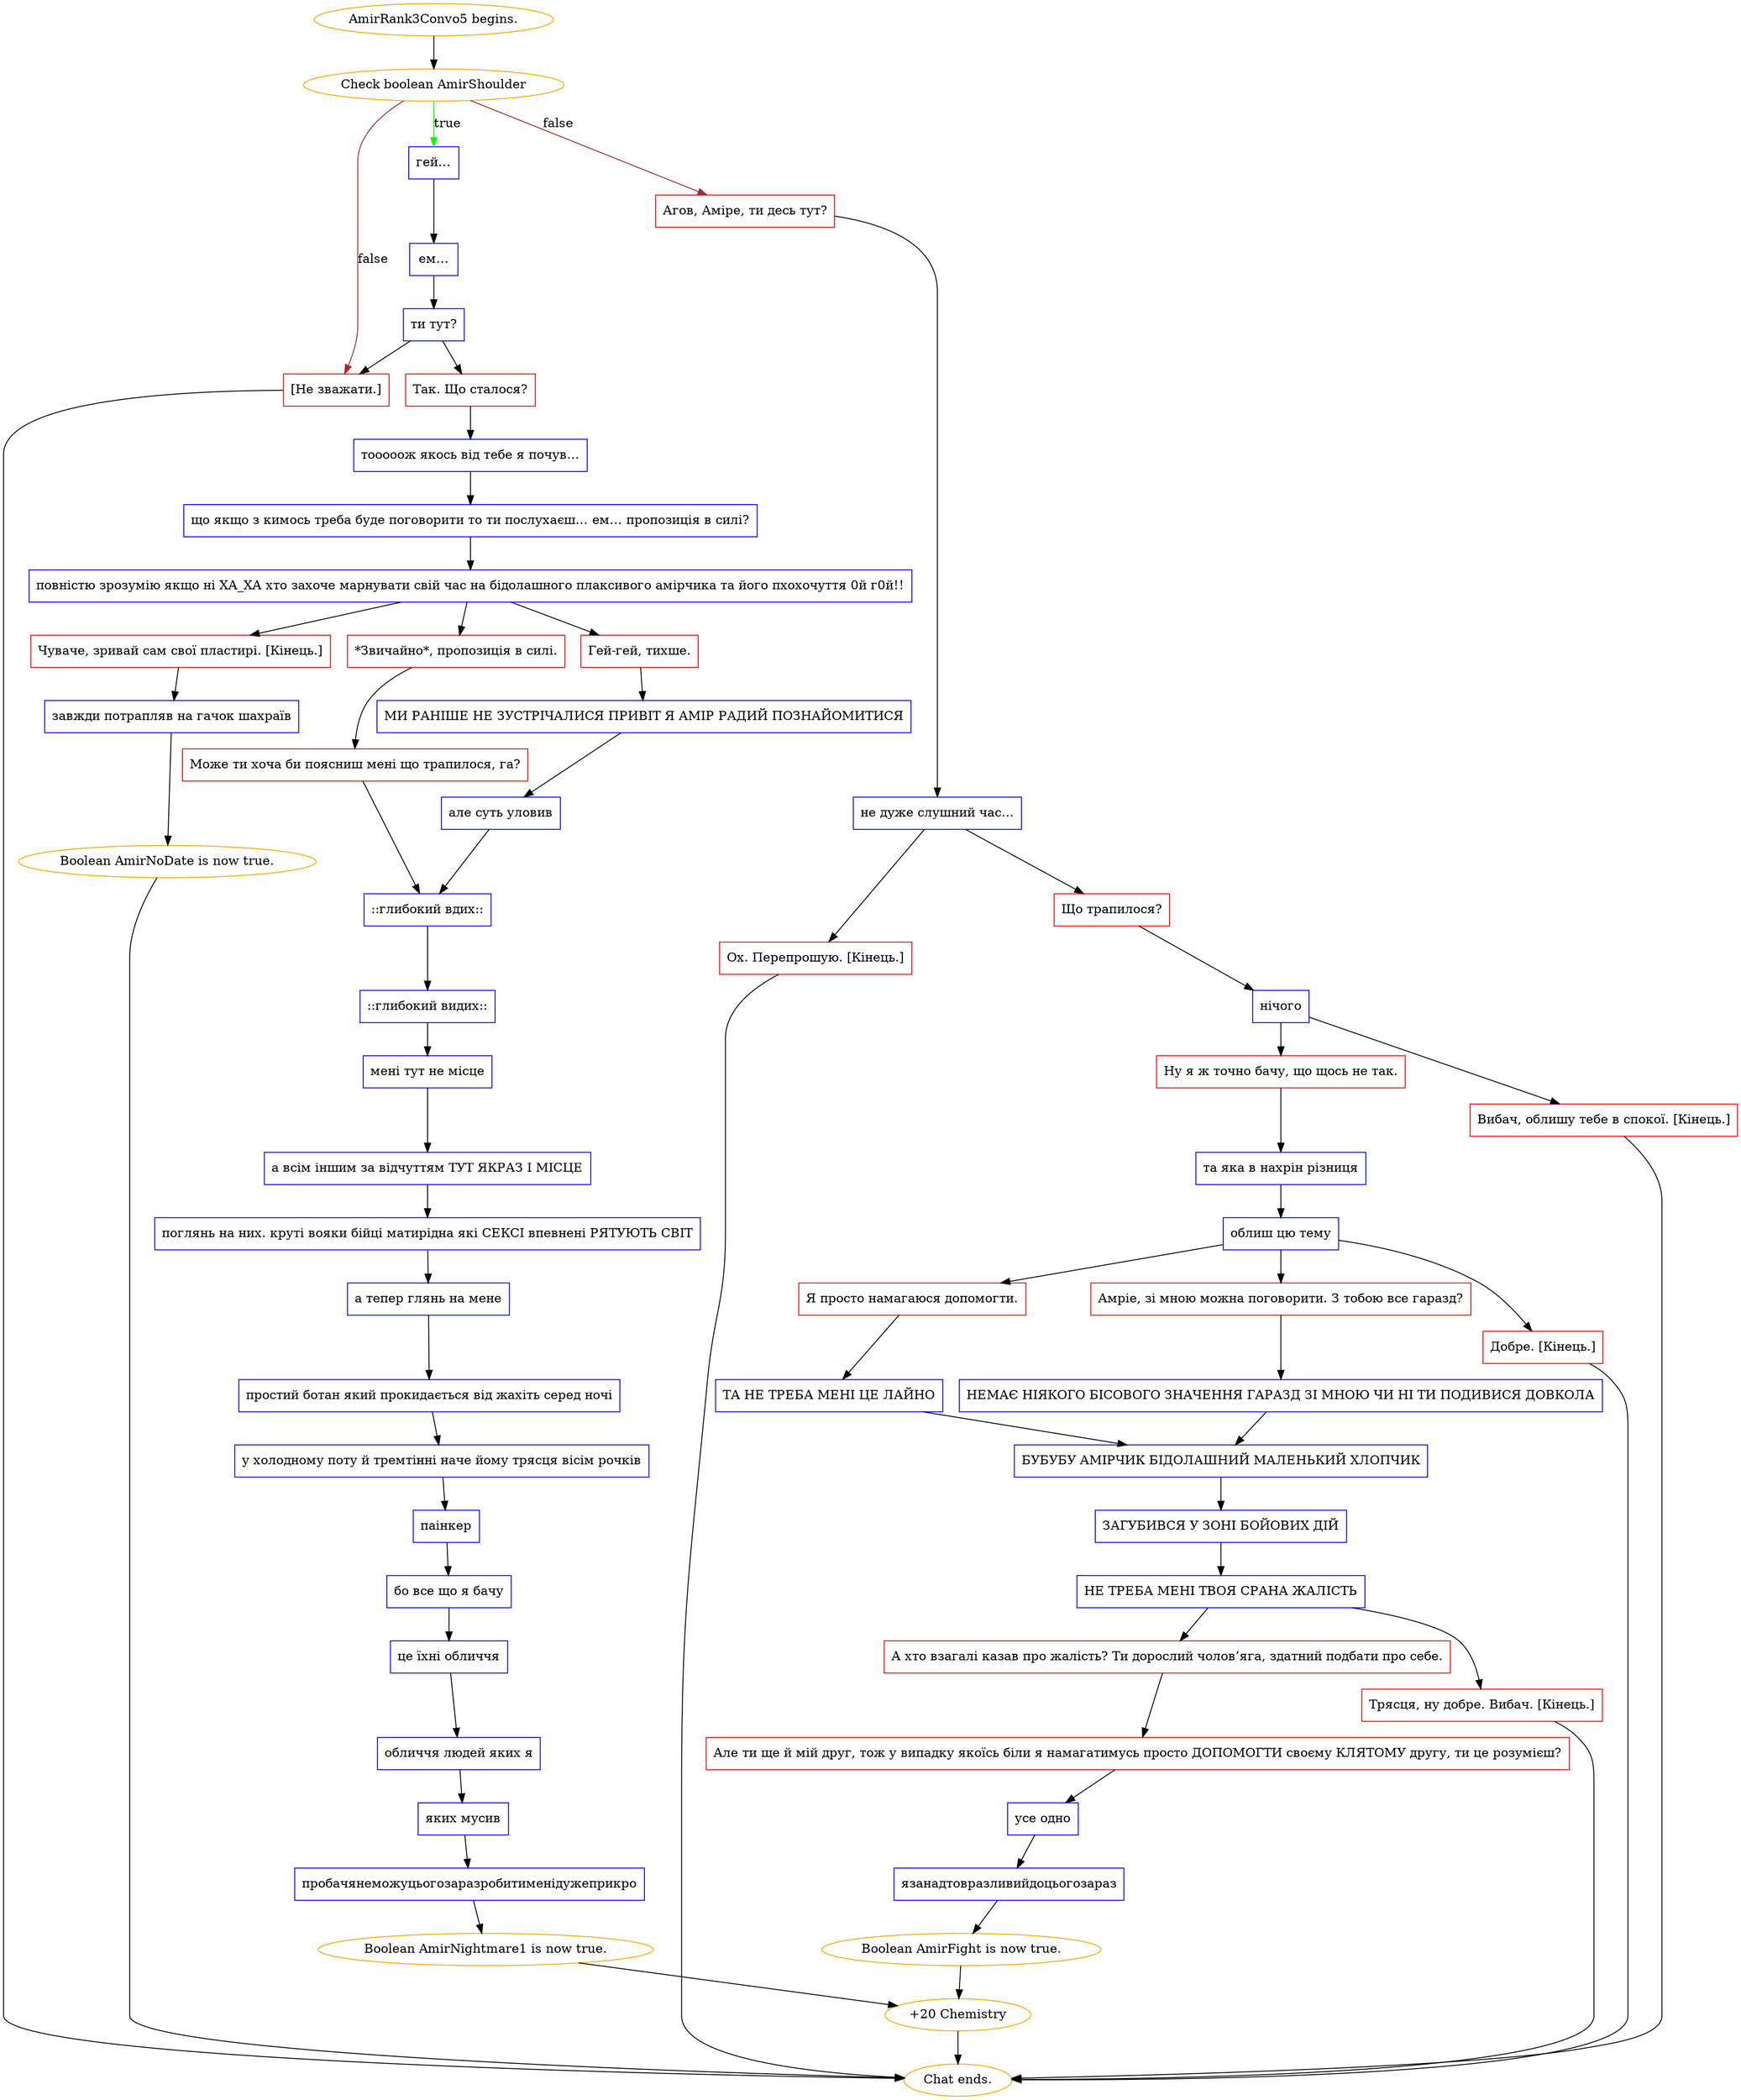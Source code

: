 digraph {
	"AmirRank3Convo5 begins." [color=orange];
		"AmirRank3Convo5 begins." -> j1739388790;
	j1739388790 [label="Check boolean AmirShoulder",color=orange];
		j1739388790 -> j89011747 [label=true,color=green];
		j1739388790 -> j3854427762 [label=false,color=brown];
		j1739388790 -> j2787749540 [label=false,color=brown];
	j89011747 [label="гей…",shape=box,color=blue];
		j89011747 -> j4227388543;
	j3854427762 [label="Агов, Аміре, ти десь тут?",shape=box,color=red];
		j3854427762 -> j2106360558;
	j2787749540 [label="[Не зважати.]",shape=box,color=red];
		j2787749540 -> "Chat ends.";
	j4227388543 [label="ем…",shape=box,color=blue];
		j4227388543 -> j3958013439;
	j2106360558 [label="не дуже слушний час…",shape=box,color=blue];
		j2106360558 -> j2715360772;
		j2106360558 -> j273770952;
	"Chat ends." [color=orange];
	j3958013439 [label="ти тут?",shape=box,color=blue];
		j3958013439 -> j637023047;
		j3958013439 -> j2787749540;
	j2715360772 [label="Що трапилося?",shape=box,color=red];
		j2715360772 -> j2690149845;
	j273770952 [label="Ох. Перепрошую. [Кінець.]",shape=box,color=red];
		j273770952 -> "Chat ends.";
	j637023047 [label="Так. Що сталося?",shape=box,color=red];
		j637023047 -> j1804125031;
	j2690149845 [label="нічого",shape=box,color=blue];
		j2690149845 -> j3038173394;
		j2690149845 -> j1718840711;
	j1804125031 [label="тооооож якось від тебе я почув…",shape=box,color=blue];
		j1804125031 -> j2938713323;
	j3038173394 [label="Ну я ж точно бачу, що щось не так.",shape=box,color=red];
		j3038173394 -> j1827856238;
	j1718840711 [label="Вибач, облишу тебе в спокої. [Кінець.]",shape=box,color=red];
		j1718840711 -> "Chat ends.";
	j2938713323 [label="що якщо з кимось треба буде поговорити то ти послухаєш… ем… пропозиція в силі?",shape=box,color=blue];
		j2938713323 -> j336228488;
	j1827856238 [label="та яка в нахрін різниця",shape=box,color=blue];
		j1827856238 -> j3479565370;
	j336228488 [label="повністю зрозумію якщо ні ХА_ХА хто захоче марнувати свій час на бідолашного плаксивого амірчика та його пхохочуття 0й г0й!!",shape=box,color=blue];
		j336228488 -> j1963517522;
		j336228488 -> j3134413376;
		j336228488 -> j3309152028;
	j3479565370 [label="облиш цю тему",shape=box,color=blue];
		j3479565370 -> j2038333251;
		j3479565370 -> j3544605939;
		j3479565370 -> j2935953176;
	j1963517522 [label="Чуваче, зривай сам свої пластирі. [Кінець.]",shape=box,color=red];
		j1963517522 -> j924908690;
	j3134413376 [label="*Звичайно*, пропозиція в силі.",shape=box,color=red];
		j3134413376 -> j916030710;
	j3309152028 [label="Гей-гей, тихше.",shape=box,color=red];
		j3309152028 -> j2094792025;
	j2038333251 [label="Амріе, зі мною можна поговорити. З тобою все гаразд?",shape=box,color=red];
		j2038333251 -> j4086149565;
	j3544605939 [label="Я просто намагаюся допомогти.",shape=box,color=red];
		j3544605939 -> j3155766889;
	j2935953176 [label="Добре. [Кінець.]",shape=box,color=red];
		j2935953176 -> "Chat ends.";
	j924908690 [label="завжди потрапляв на гачок шахраїв",shape=box,color=blue];
		j924908690 -> j1438323710;
	j916030710 [label="Може ти хоча би поясниш мені що трапилося, га?",shape=box,color=red];
		j916030710 -> j77294529;
	j2094792025 [label="МИ РАНІШЕ НЕ ЗУСТРІЧАЛИСЯ ПРИВІТ Я АМІР РАДИЙ ПОЗНАЙОМИТИСЯ",shape=box,color=blue];
		j2094792025 -> j1801728619;
	j4086149565 [label="НЕМАЄ НІЯКОГО БІСОВОГО ЗНАЧЕННЯ ГАРАЗД ЗІ МНОЮ ЧИ НІ ТИ ПОДИВИСЯ ДОВКОЛА",shape=box,color=blue];
		j4086149565 -> j47552498;
	j3155766889 [label="ТА НЕ ТРЕБА МЕНІ ЦЕ ЛАЙНО",shape=box,color=blue];
		j3155766889 -> j47552498;
	j1438323710 [label="Boolean AmirNoDate is now true.",color=orange];
		j1438323710 -> "Chat ends.";
	j77294529 [label="::глибокий вдих::",shape=box,color=blue];
		j77294529 -> j2136407679;
	j1801728619 [label="але суть уловив",shape=box,color=blue];
		j1801728619 -> j77294529;
	j47552498 [label="БУБУБУ АМІРЧИК БІДОЛАШНИЙ МАЛЕНЬКИЙ ХЛОПЧИК",shape=box,color=blue];
		j47552498 -> j3298841644;
	j2136407679 [label="::глибокий видих::",shape=box,color=blue];
		j2136407679 -> j2885582144;
	j3298841644 [label="ЗАГУБИВСЯ У ЗОНІ БОЙОВИХ ДІЙ",shape=box,color=blue];
		j3298841644 -> j223691027;
	j2885582144 [label="мені тут не місце",shape=box,color=blue];
		j2885582144 -> j610970879;
	j223691027 [label="НЕ ТРЕБА МЕНІ ТВОЯ СРАНА ЖАЛІСТЬ",shape=box,color=blue];
		j223691027 -> j2484361730;
		j223691027 -> j3975515023;
	j610970879 [label="а всім іншим за відчуттям ТУТ ЯКРАЗ І МІСЦЕ",shape=box,color=blue];
		j610970879 -> j2459799291;
	j2484361730 [label="А хто взагалі казав про жалість? Ти дорослий чолов’яга, здатний подбати про себе.",shape=box,color=red];
		j2484361730 -> j121328572;
	j3975515023 [label="Трясця, ну добре. Вибач. [Кінець.]",shape=box,color=red];
		j3975515023 -> "Chat ends.";
	j2459799291 [label="поглянь на них. круті вояки бійці матирідна які СЕКСІ впевнені РЯТУЮТЬ СВІТ",shape=box,color=blue];
		j2459799291 -> j1022969250;
	j121328572 [label="Але ти ще й мій друг, тож у випадку якоїсь біли я намагатимусь просто ДОПОМОГТИ своєму КЛЯТОМУ другу, ти це розумієш?",shape=box,color=red];
		j121328572 -> j1586631149;
	j1022969250 [label="а тепер глянь на мене",shape=box,color=blue];
		j1022969250 -> j4058228579;
	j1586631149 [label="усе одно",shape=box,color=blue];
		j1586631149 -> j102844333;
	j4058228579 [label="простий ботан який прокидається від жахіть серед ночі",shape=box,color=blue];
		j4058228579 -> j1461964872;
	j102844333 [label="язанадтовразливийдоцьогозараз",shape=box,color=blue];
		j102844333 -> j1796963784;
	j1461964872 [label="у холодному поту й тремтінні наче йому трясця вісім рочків",shape=box,color=blue];
		j1461964872 -> j3569673813;
	j1796963784 [label="Boolean AmirFight is now true.",color=orange];
		j1796963784 -> j367054140;
	j3569673813 [label="паінкер",shape=box,color=blue];
		j3569673813 -> j380455467;
	j367054140 [label="+20 Chemistry",color=orange];
		j367054140 -> "Chat ends.";
	j380455467 [label="бо все що я бачу",shape=box,color=blue];
		j380455467 -> j2945124425;
	j2945124425 [label="це їхні обличчя",shape=box,color=blue];
		j2945124425 -> j2227040029;
	j2227040029 [label="обличчя людей яких я",shape=box,color=blue];
		j2227040029 -> j2406636971;
	j2406636971 [label="яких мусив",shape=box,color=blue];
		j2406636971 -> j3006858520;
	j3006858520 [label="пробачянеможуцьогозаразробитименідужеприкро",shape=box,color=blue];
		j3006858520 -> j2008433035;
	j2008433035 [label="Boolean AmirNightmare1 is now true.",color=orange];
		j2008433035 -> j367054140;
}
